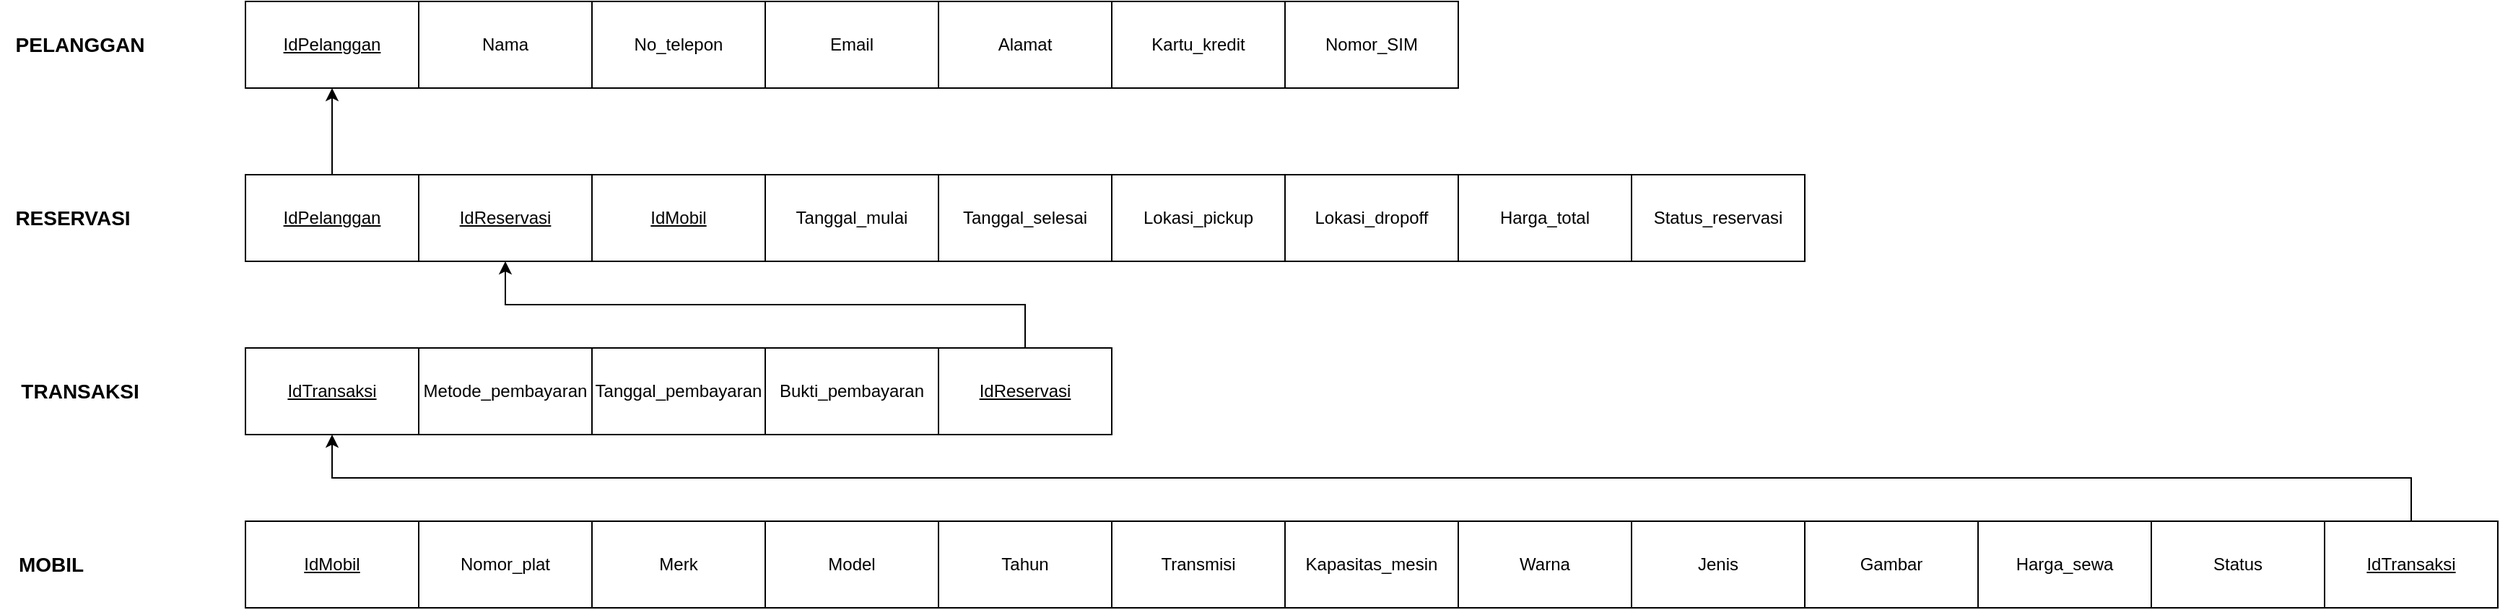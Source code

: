 <mxfile version="24.2.0" type="device">
  <diagram name="Page-1" id="822sHuKnqLD5oBXR0MVe">
    <mxGraphModel dx="1400" dy="1185" grid="1" gridSize="10" guides="1" tooltips="1" connect="1" arrows="1" fold="1" page="1" pageScale="1" pageWidth="850" pageHeight="1100" math="0" shadow="0">
      <root>
        <mxCell id="0" />
        <mxCell id="1" parent="0" />
        <mxCell id="7-lCeFsoj0fu_m3B80oB-1" value="&lt;u&gt;IdPelanggan&lt;/u&gt;" style="rounded=0;whiteSpace=wrap;html=1;" vertex="1" parent="1">
          <mxGeometry x="200" y="120" width="120" height="60" as="geometry" />
        </mxCell>
        <mxCell id="7-lCeFsoj0fu_m3B80oB-2" value="Nama" style="rounded=0;whiteSpace=wrap;html=1;" vertex="1" parent="1">
          <mxGeometry x="320" y="120" width="120" height="60" as="geometry" />
        </mxCell>
        <mxCell id="7-lCeFsoj0fu_m3B80oB-5" value="Email" style="rounded=0;whiteSpace=wrap;html=1;" vertex="1" parent="1">
          <mxGeometry x="560" y="120" width="120" height="60" as="geometry" />
        </mxCell>
        <mxCell id="7-lCeFsoj0fu_m3B80oB-6" value="No_telepon" style="rounded=0;whiteSpace=wrap;html=1;" vertex="1" parent="1">
          <mxGeometry x="440" y="120" width="120" height="60" as="geometry" />
        </mxCell>
        <mxCell id="7-lCeFsoj0fu_m3B80oB-7" value="Tahun" style="rounded=0;whiteSpace=wrap;html=1;" vertex="1" parent="1">
          <mxGeometry x="680" y="480" width="120" height="60" as="geometry" />
        </mxCell>
        <mxCell id="7-lCeFsoj0fu_m3B80oB-8" value="Model" style="rounded=0;whiteSpace=wrap;html=1;" vertex="1" parent="1">
          <mxGeometry x="560" y="480" width="120" height="60" as="geometry" />
        </mxCell>
        <mxCell id="7-lCeFsoj0fu_m3B80oB-9" value="Merk" style="rounded=0;whiteSpace=wrap;html=1;" vertex="1" parent="1">
          <mxGeometry x="440" y="480" width="120" height="60" as="geometry" />
        </mxCell>
        <mxCell id="7-lCeFsoj0fu_m3B80oB-10" value="Nomor_plat" style="rounded=0;whiteSpace=wrap;html=1;" vertex="1" parent="1">
          <mxGeometry x="320" y="480" width="120" height="60" as="geometry" />
        </mxCell>
        <mxCell id="7-lCeFsoj0fu_m3B80oB-11" value="&lt;u&gt;IdMobil&lt;/u&gt;" style="rounded=0;whiteSpace=wrap;html=1;" vertex="1" parent="1">
          <mxGeometry x="200" y="480" width="120" height="60" as="geometry" />
        </mxCell>
        <mxCell id="7-lCeFsoj0fu_m3B80oB-13" value="Harga_total" style="rounded=0;whiteSpace=wrap;html=1;" vertex="1" parent="1">
          <mxGeometry x="1040" y="240" width="120" height="60" as="geometry" />
        </mxCell>
        <mxCell id="7-lCeFsoj0fu_m3B80oB-14" value="Lokasi_dropoff" style="rounded=0;whiteSpace=wrap;html=1;" vertex="1" parent="1">
          <mxGeometry x="920" y="240" width="120" height="60" as="geometry" />
        </mxCell>
        <mxCell id="7-lCeFsoj0fu_m3B80oB-16" value="Bukti_pembayaran" style="rounded=0;whiteSpace=wrap;html=1;" vertex="1" parent="1">
          <mxGeometry x="560" y="360" width="120" height="60" as="geometry" />
        </mxCell>
        <mxCell id="7-lCeFsoj0fu_m3B80oB-17" value="Tanggal_pembayaran" style="rounded=0;whiteSpace=wrap;html=1;" vertex="1" parent="1">
          <mxGeometry x="440" y="360" width="120" height="60" as="geometry" />
        </mxCell>
        <mxCell id="7-lCeFsoj0fu_m3B80oB-18" value="Metode_pembayaran" style="rounded=0;whiteSpace=wrap;html=1;" vertex="1" parent="1">
          <mxGeometry x="320" y="360" width="120" height="60" as="geometry" />
        </mxCell>
        <mxCell id="7-lCeFsoj0fu_m3B80oB-19" value="&lt;u&gt;IdTransaksi&lt;/u&gt;" style="rounded=0;whiteSpace=wrap;html=1;" vertex="1" parent="1">
          <mxGeometry x="200" y="360" width="120" height="60" as="geometry" />
        </mxCell>
        <mxCell id="7-lCeFsoj0fu_m3B80oB-20" value="Lokasi_pickup" style="rounded=0;whiteSpace=wrap;html=1;" vertex="1" parent="1">
          <mxGeometry x="800" y="240" width="120" height="60" as="geometry" />
        </mxCell>
        <mxCell id="7-lCeFsoj0fu_m3B80oB-21" value="Tanggal_selesai" style="rounded=0;whiteSpace=wrap;html=1;" vertex="1" parent="1">
          <mxGeometry x="680" y="240" width="120" height="60" as="geometry" />
        </mxCell>
        <mxCell id="7-lCeFsoj0fu_m3B80oB-22" value="Tanggal_mulai" style="rounded=0;whiteSpace=wrap;html=1;" vertex="1" parent="1">
          <mxGeometry x="560" y="240" width="120" height="60" as="geometry" />
        </mxCell>
        <mxCell id="7-lCeFsoj0fu_m3B80oB-23" value="&lt;u&gt;IdReservasi&lt;/u&gt;" style="rounded=0;whiteSpace=wrap;html=1;" vertex="1" parent="1">
          <mxGeometry x="320" y="240" width="120" height="60" as="geometry" />
        </mxCell>
        <mxCell id="7-lCeFsoj0fu_m3B80oB-24" value="Kapasitas_mesin" style="rounded=0;whiteSpace=wrap;html=1;" vertex="1" parent="1">
          <mxGeometry x="920" y="480" width="120" height="60" as="geometry" />
        </mxCell>
        <mxCell id="7-lCeFsoj0fu_m3B80oB-25" value="Transmisi" style="rounded=0;whiteSpace=wrap;html=1;" vertex="1" parent="1">
          <mxGeometry x="800" y="480" width="120" height="60" as="geometry" />
        </mxCell>
        <mxCell id="7-lCeFsoj0fu_m3B80oB-26" value="Status_reservasi" style="rounded=0;whiteSpace=wrap;html=1;" vertex="1" parent="1">
          <mxGeometry x="1160" y="240" width="120" height="60" as="geometry" />
        </mxCell>
        <mxCell id="7-lCeFsoj0fu_m3B80oB-28" value="Warna" style="rounded=0;whiteSpace=wrap;html=1;" vertex="1" parent="1">
          <mxGeometry x="1040" y="480" width="120" height="60" as="geometry" />
        </mxCell>
        <mxCell id="7-lCeFsoj0fu_m3B80oB-29" value="Jenis" style="rounded=0;whiteSpace=wrap;html=1;" vertex="1" parent="1">
          <mxGeometry x="1160" y="480" width="120" height="60" as="geometry" />
        </mxCell>
        <mxCell id="7-lCeFsoj0fu_m3B80oB-30" value="Gambar" style="rounded=0;whiteSpace=wrap;html=1;" vertex="1" parent="1">
          <mxGeometry x="1280" y="480" width="120" height="60" as="geometry" />
        </mxCell>
        <mxCell id="7-lCeFsoj0fu_m3B80oB-31" value="Harga_sewa" style="rounded=0;whiteSpace=wrap;html=1;" vertex="1" parent="1">
          <mxGeometry x="1400" y="480" width="120" height="60" as="geometry" />
        </mxCell>
        <mxCell id="7-lCeFsoj0fu_m3B80oB-32" value="Status" style="rounded=0;whiteSpace=wrap;html=1;" vertex="1" parent="1">
          <mxGeometry x="1520" y="480" width="120" height="60" as="geometry" />
        </mxCell>
        <mxCell id="7-lCeFsoj0fu_m3B80oB-35" value="Nomor_SIM" style="rounded=0;whiteSpace=wrap;html=1;" vertex="1" parent="1">
          <mxGeometry x="920" y="120" width="120" height="60" as="geometry" />
        </mxCell>
        <mxCell id="7-lCeFsoj0fu_m3B80oB-36" value="Kartu_kredit" style="rounded=0;whiteSpace=wrap;html=1;" vertex="1" parent="1">
          <mxGeometry x="800" y="120" width="120" height="60" as="geometry" />
        </mxCell>
        <mxCell id="7-lCeFsoj0fu_m3B80oB-37" value="Alamat" style="rounded=0;whiteSpace=wrap;html=1;" vertex="1" parent="1">
          <mxGeometry x="680" y="120" width="120" height="60" as="geometry" />
        </mxCell>
        <mxCell id="7-lCeFsoj0fu_m3B80oB-38" value="&lt;b&gt;&lt;font style=&quot;font-size: 14px;&quot;&gt;PELANGGAN&lt;/font&gt;&lt;/b&gt;" style="text;html=1;align=center;verticalAlign=middle;resizable=0;points=[];autosize=1;strokeColor=none;fillColor=none;" vertex="1" parent="1">
          <mxGeometry x="30" y="135" width="110" height="30" as="geometry" />
        </mxCell>
        <mxCell id="7-lCeFsoj0fu_m3B80oB-39" value="&lt;b&gt;&lt;font style=&quot;font-size: 14px;&quot;&gt;RESERVASI&lt;/font&gt;&lt;/b&gt;" style="text;html=1;align=center;verticalAlign=middle;resizable=0;points=[];autosize=1;strokeColor=none;fillColor=none;" vertex="1" parent="1">
          <mxGeometry x="30" y="255" width="100" height="30" as="geometry" />
        </mxCell>
        <mxCell id="7-lCeFsoj0fu_m3B80oB-40" value="&lt;b&gt;&lt;font style=&quot;font-size: 14px;&quot;&gt;TRANSAKSI&lt;/font&gt;&lt;/b&gt;" style="text;html=1;align=center;verticalAlign=middle;resizable=0;points=[];autosize=1;strokeColor=none;fillColor=none;" vertex="1" parent="1">
          <mxGeometry x="30" y="375" width="110" height="30" as="geometry" />
        </mxCell>
        <mxCell id="7-lCeFsoj0fu_m3B80oB-41" value="&lt;b&gt;&lt;font style=&quot;font-size: 14px;&quot;&gt;MOBIL&lt;/font&gt;&lt;/b&gt;" style="text;html=1;align=center;verticalAlign=middle;resizable=0;points=[];autosize=1;strokeColor=none;fillColor=none;" vertex="1" parent="1">
          <mxGeometry x="30" y="495" width="70" height="30" as="geometry" />
        </mxCell>
        <mxCell id="7-lCeFsoj0fu_m3B80oB-42" value="&lt;u&gt;IdMobil&lt;/u&gt;" style="rounded=0;whiteSpace=wrap;html=1;" vertex="1" parent="1">
          <mxGeometry x="440" y="240" width="120" height="60" as="geometry" />
        </mxCell>
        <mxCell id="7-lCeFsoj0fu_m3B80oB-47" style="edgeStyle=orthogonalEdgeStyle;rounded=0;orthogonalLoop=1;jettySize=auto;html=1;entryX=0.5;entryY=1;entryDx=0;entryDy=0;" edge="1" parent="1" source="7-lCeFsoj0fu_m3B80oB-44" target="7-lCeFsoj0fu_m3B80oB-1">
          <mxGeometry relative="1" as="geometry" />
        </mxCell>
        <mxCell id="7-lCeFsoj0fu_m3B80oB-44" value="&lt;u&gt;IdPelanggan&lt;/u&gt;" style="rounded=0;whiteSpace=wrap;html=1;" vertex="1" parent="1">
          <mxGeometry x="200" y="240" width="120" height="60" as="geometry" />
        </mxCell>
        <mxCell id="7-lCeFsoj0fu_m3B80oB-50" style="edgeStyle=orthogonalEdgeStyle;rounded=0;orthogonalLoop=1;jettySize=auto;html=1;" edge="1" parent="1" source="7-lCeFsoj0fu_m3B80oB-45" target="7-lCeFsoj0fu_m3B80oB-23">
          <mxGeometry relative="1" as="geometry">
            <Array as="points">
              <mxPoint x="740" y="330" />
              <mxPoint x="380" y="330" />
            </Array>
          </mxGeometry>
        </mxCell>
        <mxCell id="7-lCeFsoj0fu_m3B80oB-45" value="&lt;u&gt;IdReservasi&lt;/u&gt;" style="rounded=0;whiteSpace=wrap;html=1;" vertex="1" parent="1">
          <mxGeometry x="680" y="360" width="120" height="60" as="geometry" />
        </mxCell>
        <mxCell id="7-lCeFsoj0fu_m3B80oB-49" style="edgeStyle=orthogonalEdgeStyle;rounded=0;orthogonalLoop=1;jettySize=auto;html=1;" edge="1" parent="1" source="7-lCeFsoj0fu_m3B80oB-46" target="7-lCeFsoj0fu_m3B80oB-19">
          <mxGeometry relative="1" as="geometry">
            <Array as="points">
              <mxPoint x="1700" y="450" />
              <mxPoint x="260" y="450" />
            </Array>
          </mxGeometry>
        </mxCell>
        <mxCell id="7-lCeFsoj0fu_m3B80oB-46" value="&lt;u&gt;IdTransaksi&lt;/u&gt;" style="rounded=0;whiteSpace=wrap;html=1;" vertex="1" parent="1">
          <mxGeometry x="1640" y="480" width="120" height="60" as="geometry" />
        </mxCell>
      </root>
    </mxGraphModel>
  </diagram>
</mxfile>
